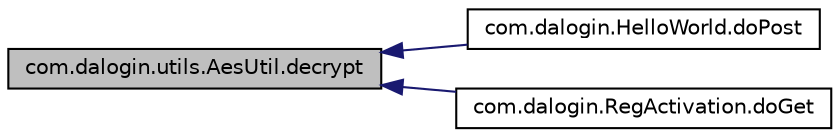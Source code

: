 digraph "com.dalogin.utils.AesUtil.decrypt"
{
  edge [fontname="Helvetica",fontsize="10",labelfontname="Helvetica",labelfontsize="10"];
  node [fontname="Helvetica",fontsize="10",shape=record];
  rankdir="LR";
  Node16 [label="com.dalogin.utils.AesUtil.decrypt",height=0.2,width=0.4,color="black", fillcolor="grey75", style="filled", fontcolor="black"];
  Node16 -> Node17 [dir="back",color="midnightblue",fontsize="10",style="solid",fontname="Helvetica"];
  Node17 [label="com.dalogin.HelloWorld.doPost",height=0.2,width=0.4,color="black", fillcolor="white", style="filled",URL="$classcom_1_1dalogin_1_1_hello_world.html#a5743fb630d7e93946a8d0fd1e8ff6fa1"];
  Node16 -> Node18 [dir="back",color="midnightblue",fontsize="10",style="solid",fontname="Helvetica"];
  Node18 [label="com.dalogin.RegActivation.doGet",height=0.2,width=0.4,color="black", fillcolor="white", style="filled",URL="$classcom_1_1dalogin_1_1_reg_activation.html#a1cec7329dc6fac61960cf952a6b33abf"];
}
